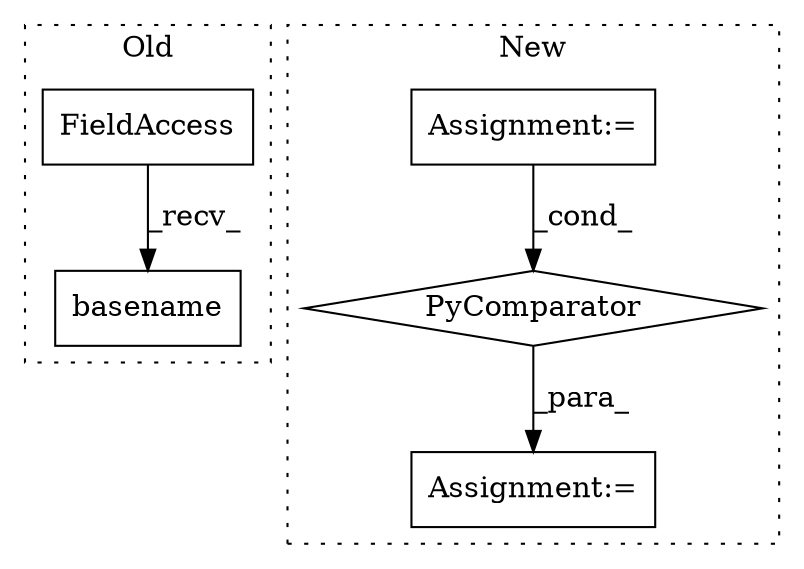 digraph G {
subgraph cluster0 {
1 [label="basename" a="32" s="2508,2520" l="9,1" shape="box"];
5 [label="FieldAccess" a="22" s="2500" l="7" shape="box"];
label = "Old";
style="dotted";
}
subgraph cluster1 {
2 [label="PyComparator" a="113" s="2306" l="62" shape="diamond"];
3 [label="Assignment:=" a="7" s="2306" l="62" shape="box"];
4 [label="Assignment:=" a="7" s="2205" l="10" shape="box"];
label = "New";
style="dotted";
}
2 -> 4 [label="_para_"];
3 -> 2 [label="_cond_"];
5 -> 1 [label="_recv_"];
}